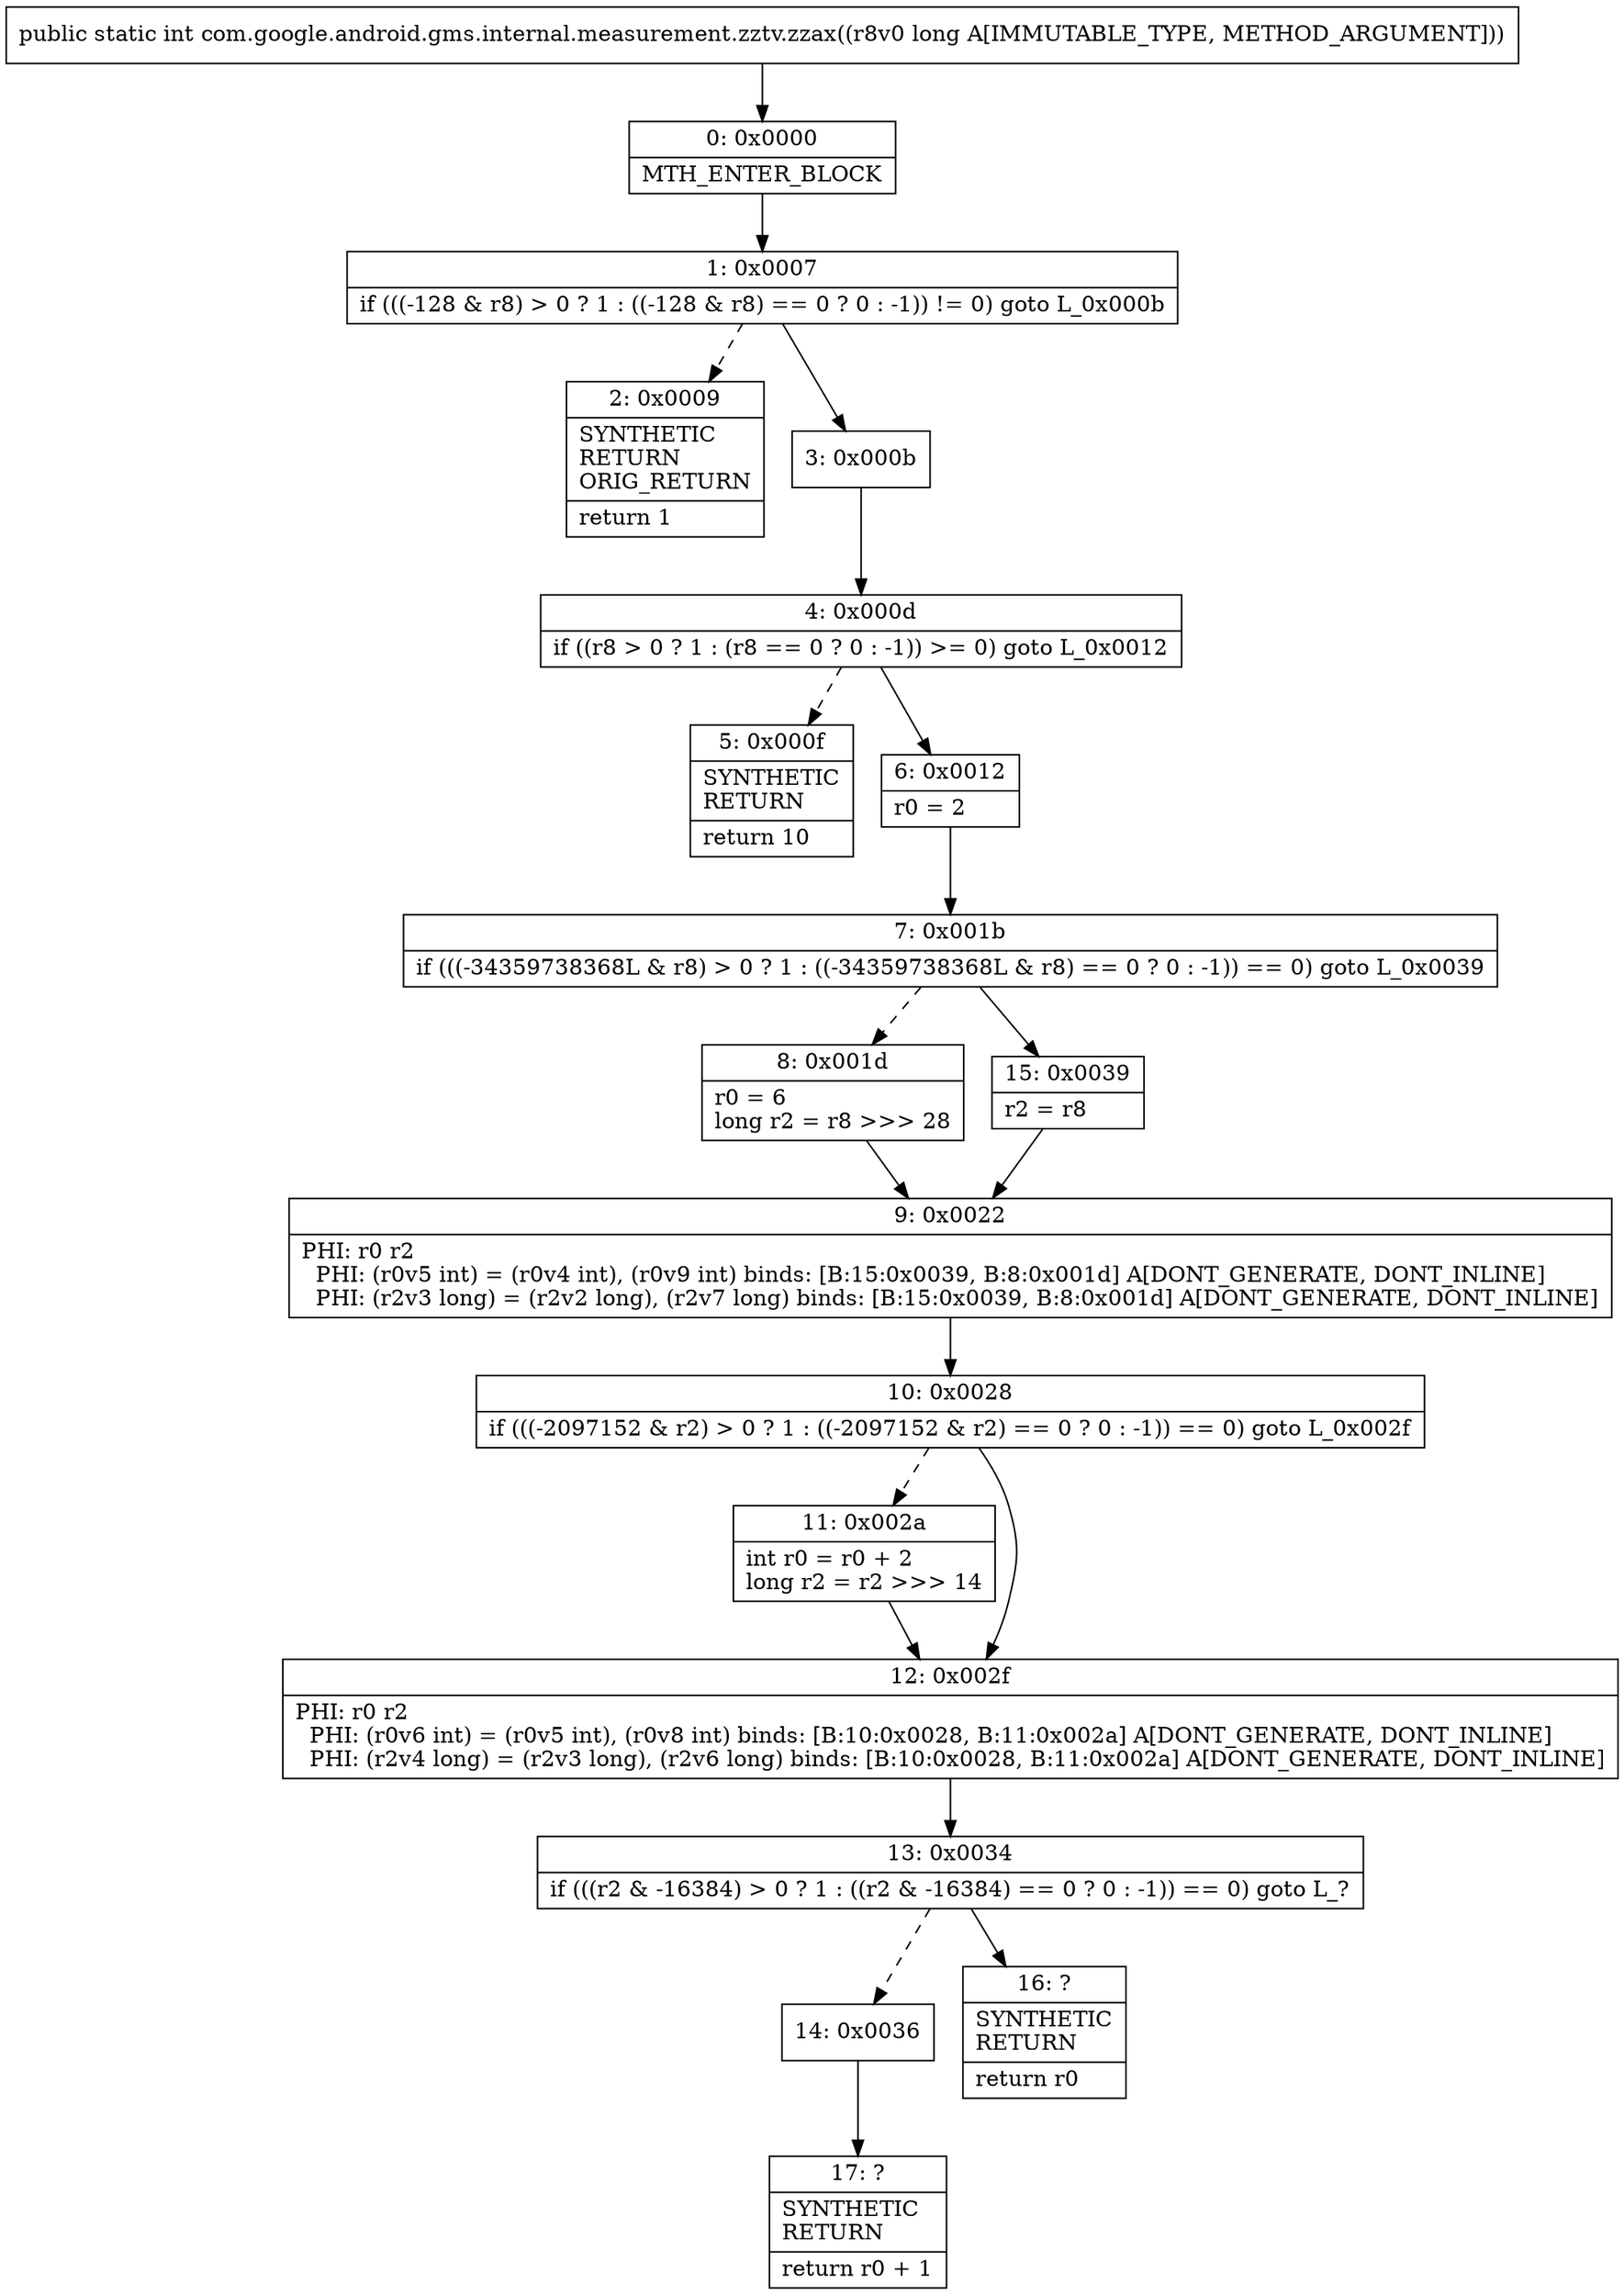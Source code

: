 digraph "CFG forcom.google.android.gms.internal.measurement.zztv.zzax(J)I" {
Node_0 [shape=record,label="{0\:\ 0x0000|MTH_ENTER_BLOCK\l}"];
Node_1 [shape=record,label="{1\:\ 0x0007|if (((\-128 & r8) \> 0 ? 1 : ((\-128 & r8) == 0 ? 0 : \-1)) != 0) goto L_0x000b\l}"];
Node_2 [shape=record,label="{2\:\ 0x0009|SYNTHETIC\lRETURN\lORIG_RETURN\l|return 1\l}"];
Node_3 [shape=record,label="{3\:\ 0x000b}"];
Node_4 [shape=record,label="{4\:\ 0x000d|if ((r8 \> 0 ? 1 : (r8 == 0 ? 0 : \-1)) \>= 0) goto L_0x0012\l}"];
Node_5 [shape=record,label="{5\:\ 0x000f|SYNTHETIC\lRETURN\l|return 10\l}"];
Node_6 [shape=record,label="{6\:\ 0x0012|r0 = 2\l}"];
Node_7 [shape=record,label="{7\:\ 0x001b|if (((\-34359738368L & r8) \> 0 ? 1 : ((\-34359738368L & r8) == 0 ? 0 : \-1)) == 0) goto L_0x0039\l}"];
Node_8 [shape=record,label="{8\:\ 0x001d|r0 = 6\llong r2 = r8 \>\>\> 28\l}"];
Node_9 [shape=record,label="{9\:\ 0x0022|PHI: r0 r2 \l  PHI: (r0v5 int) = (r0v4 int), (r0v9 int) binds: [B:15:0x0039, B:8:0x001d] A[DONT_GENERATE, DONT_INLINE]\l  PHI: (r2v3 long) = (r2v2 long), (r2v7 long) binds: [B:15:0x0039, B:8:0x001d] A[DONT_GENERATE, DONT_INLINE]\l}"];
Node_10 [shape=record,label="{10\:\ 0x0028|if (((\-2097152 & r2) \> 0 ? 1 : ((\-2097152 & r2) == 0 ? 0 : \-1)) == 0) goto L_0x002f\l}"];
Node_11 [shape=record,label="{11\:\ 0x002a|int r0 = r0 + 2\llong r2 = r2 \>\>\> 14\l}"];
Node_12 [shape=record,label="{12\:\ 0x002f|PHI: r0 r2 \l  PHI: (r0v6 int) = (r0v5 int), (r0v8 int) binds: [B:10:0x0028, B:11:0x002a] A[DONT_GENERATE, DONT_INLINE]\l  PHI: (r2v4 long) = (r2v3 long), (r2v6 long) binds: [B:10:0x0028, B:11:0x002a] A[DONT_GENERATE, DONT_INLINE]\l}"];
Node_13 [shape=record,label="{13\:\ 0x0034|if (((r2 & \-16384) \> 0 ? 1 : ((r2 & \-16384) == 0 ? 0 : \-1)) == 0) goto L_?\l}"];
Node_14 [shape=record,label="{14\:\ 0x0036}"];
Node_15 [shape=record,label="{15\:\ 0x0039|r2 = r8\l}"];
Node_16 [shape=record,label="{16\:\ ?|SYNTHETIC\lRETURN\l|return r0\l}"];
Node_17 [shape=record,label="{17\:\ ?|SYNTHETIC\lRETURN\l|return r0 + 1\l}"];
MethodNode[shape=record,label="{public static int com.google.android.gms.internal.measurement.zztv.zzax((r8v0 long A[IMMUTABLE_TYPE, METHOD_ARGUMENT])) }"];
MethodNode -> Node_0;
Node_0 -> Node_1;
Node_1 -> Node_2[style=dashed];
Node_1 -> Node_3;
Node_3 -> Node_4;
Node_4 -> Node_5[style=dashed];
Node_4 -> Node_6;
Node_6 -> Node_7;
Node_7 -> Node_8[style=dashed];
Node_7 -> Node_15;
Node_8 -> Node_9;
Node_9 -> Node_10;
Node_10 -> Node_11[style=dashed];
Node_10 -> Node_12;
Node_11 -> Node_12;
Node_12 -> Node_13;
Node_13 -> Node_14[style=dashed];
Node_13 -> Node_16;
Node_14 -> Node_17;
Node_15 -> Node_9;
}

